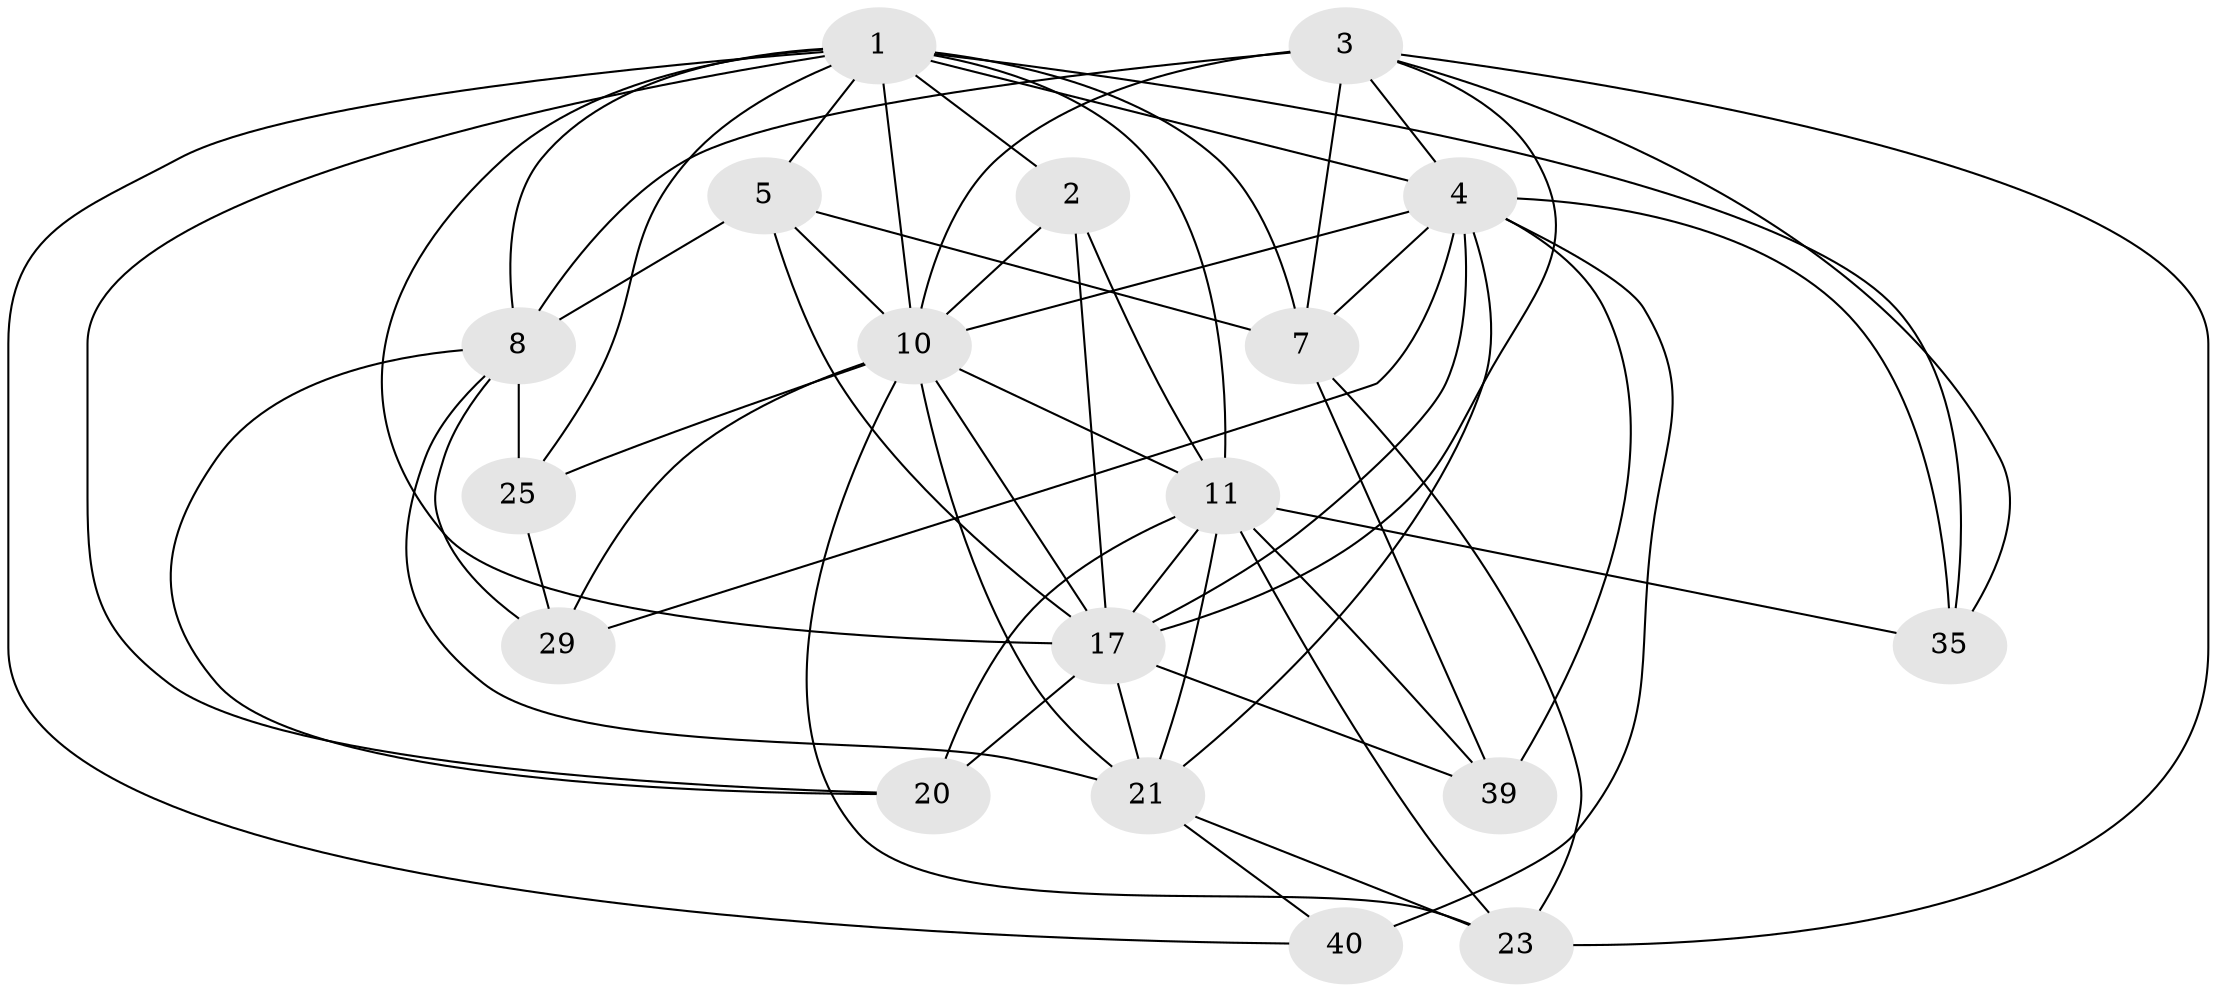 // original degree distribution, {4: 1.0}
// Generated by graph-tools (version 1.1) at 2025/20/03/04/25 18:20:42]
// undirected, 18 vertices, 58 edges
graph export_dot {
graph [start="1"]
  node [color=gray90,style=filled];
  1 [super="+60+36+28+15"];
  2 [super="+57"];
  3 [super="+12+18+6"];
  4 [super="+9+53"];
  5 [super="+26"];
  7 [super="+52+51+33"];
  8 [super="+43+32"];
  10 [super="+48+45+19"];
  11 [super="+13+16"];
  17 [super="+42+58+24+27"];
  20;
  21 [super="+30"];
  23 [super="+61"];
  25;
  29 [super="+41+49"];
  35;
  39;
  40;
  1 -- 20;
  1 -- 25;
  1 -- 40;
  1 -- 4 [weight=3];
  1 -- 2;
  1 -- 5;
  1 -- 7;
  1 -- 10 [weight=2];
  1 -- 17 [weight=2];
  1 -- 11;
  1 -- 35;
  1 -- 8;
  2 -- 17 [weight=3];
  2 -- 11;
  2 -- 10;
  3 -- 7 [weight=4];
  3 -- 8;
  3 -- 17;
  3 -- 35;
  3 -- 10;
  3 -- 4;
  3 -- 23;
  4 -- 35;
  4 -- 40 [weight=2];
  4 -- 17 [weight=2];
  4 -- 21;
  4 -- 29 [weight=3];
  4 -- 7;
  4 -- 39;
  4 -- 10;
  5 -- 17 [weight=2];
  5 -- 7;
  5 -- 10;
  5 -- 8;
  7 -- 23 [weight=2];
  7 -- 39;
  8 -- 29 [weight=3];
  8 -- 25;
  8 -- 21 [weight=2];
  8 -- 20;
  10 -- 11;
  10 -- 17;
  10 -- 21;
  10 -- 23;
  10 -- 25;
  10 -- 29;
  11 -- 20;
  11 -- 35;
  11 -- 39;
  11 -- 21;
  11 -- 23;
  11 -- 17 [weight=2];
  17 -- 39;
  17 -- 20;
  17 -- 21;
  21 -- 40;
  21 -- 23;
  25 -- 29;
}
